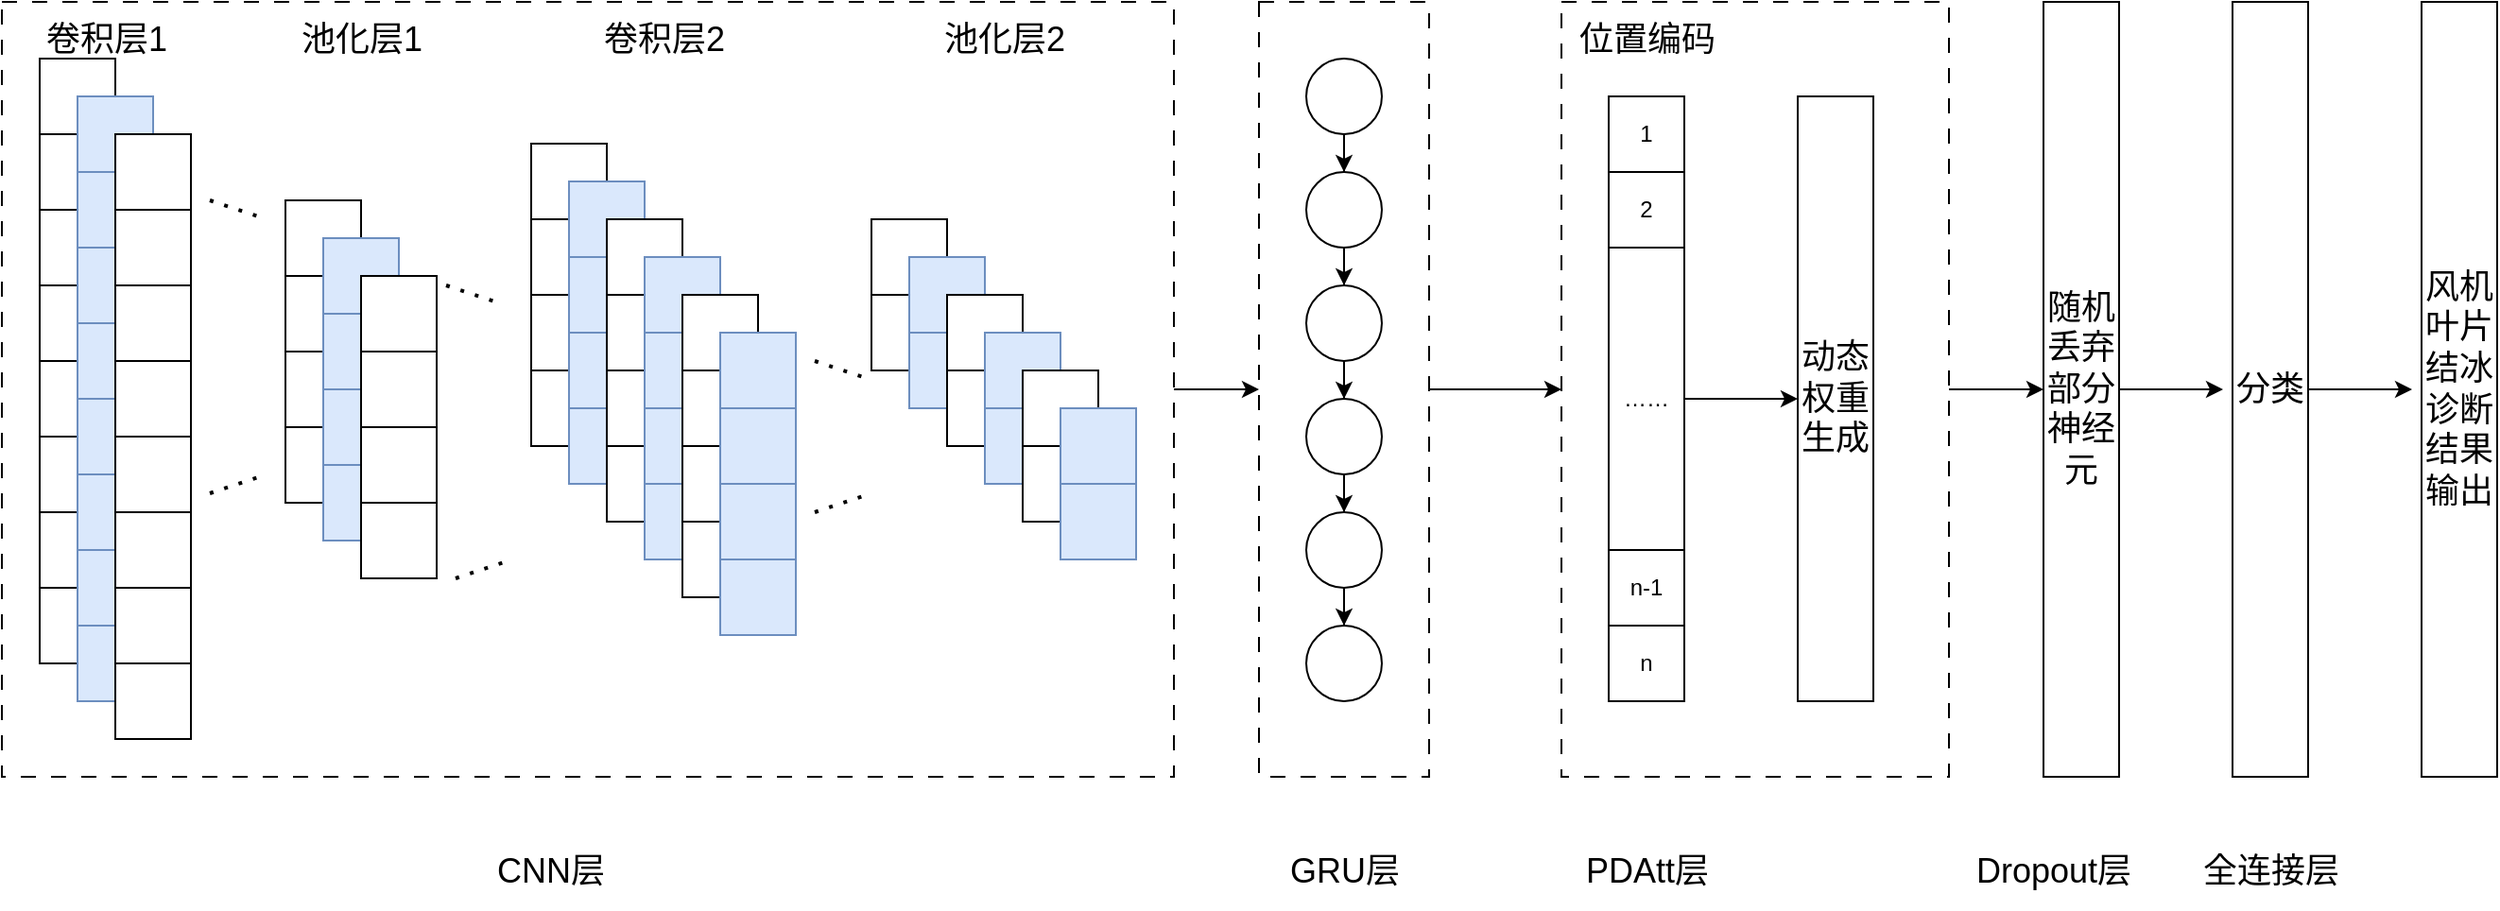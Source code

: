 <mxfile version="26.2.14">
  <diagram name="第 1 页" id="3qfA8Mtb4AT6Ri3JGO9B">
    <mxGraphModel dx="1866" dy="1035" grid="1" gridSize="10" guides="1" tooltips="1" connect="1" arrows="1" fold="1" page="1" pageScale="1" pageWidth="827" pageHeight="1169" math="0" shadow="0">
      <root>
        <mxCell id="0" />
        <mxCell id="1" parent="0" />
        <mxCell id="D4osHIyZ-YNcSRswqnrZ-230" style="edgeStyle=orthogonalEdgeStyle;rounded=0;orthogonalLoop=1;jettySize=auto;html=1;entryX=1;entryY=0.5;entryDx=0;entryDy=0;" parent="1" source="D4osHIyZ-YNcSRswqnrZ-218" edge="1">
          <mxGeometry relative="1" as="geometry">
            <mxPoint x="1110" y="395" as="targetPoint" />
          </mxGeometry>
        </mxCell>
        <mxCell id="D4osHIyZ-YNcSRswqnrZ-218" value="" style="rounded=0;whiteSpace=wrap;html=1;dashed=1;dashPattern=8 8;" parent="1" vertex="1">
          <mxGeometry x="855" y="190" width="205" height="410" as="geometry" />
        </mxCell>
        <mxCell id="D4osHIyZ-YNcSRswqnrZ-229" style="edgeStyle=orthogonalEdgeStyle;rounded=0;orthogonalLoop=1;jettySize=auto;html=1;entryX=0;entryY=0.5;entryDx=0;entryDy=0;" parent="1" source="D4osHIyZ-YNcSRswqnrZ-191" target="D4osHIyZ-YNcSRswqnrZ-218" edge="1">
          <mxGeometry relative="1" as="geometry" />
        </mxCell>
        <mxCell id="D4osHIyZ-YNcSRswqnrZ-191" value="" style="rounded=0;whiteSpace=wrap;html=1;dashed=1;dashPattern=8 8;" parent="1" vertex="1">
          <mxGeometry x="695" y="190" width="90" height="410" as="geometry" />
        </mxCell>
        <mxCell id="D4osHIyZ-YNcSRswqnrZ-196" style="edgeStyle=orthogonalEdgeStyle;rounded=0;orthogonalLoop=1;jettySize=auto;html=1;exitX=1;exitY=0.5;exitDx=0;exitDy=0;entryX=0;entryY=0.5;entryDx=0;entryDy=0;" parent="1" source="D4osHIyZ-YNcSRswqnrZ-190" target="D4osHIyZ-YNcSRswqnrZ-191" edge="1">
          <mxGeometry relative="1" as="geometry" />
        </mxCell>
        <mxCell id="D4osHIyZ-YNcSRswqnrZ-190" value="" style="rounded=0;whiteSpace=wrap;html=1;dashed=1;dashPattern=8 8;" parent="1" vertex="1">
          <mxGeometry x="30" y="190" width="620" height="410" as="geometry" />
        </mxCell>
        <mxCell id="D4osHIyZ-YNcSRswqnrZ-173" value="" style="group" parent="1" vertex="1" connectable="0">
          <mxGeometry x="490" y="305" width="140" height="180" as="geometry" />
        </mxCell>
        <mxCell id="D4osHIyZ-YNcSRswqnrZ-158" value="" style="rounded=0;whiteSpace=wrap;html=1;" parent="D4osHIyZ-YNcSRswqnrZ-173" vertex="1">
          <mxGeometry width="40" height="40" as="geometry" />
        </mxCell>
        <mxCell id="D4osHIyZ-YNcSRswqnrZ-159" value="" style="rounded=0;whiteSpace=wrap;html=1;" parent="D4osHIyZ-YNcSRswqnrZ-173" vertex="1">
          <mxGeometry y="40" width="40" height="40" as="geometry" />
        </mxCell>
        <mxCell id="D4osHIyZ-YNcSRswqnrZ-163" value="" style="rounded=0;whiteSpace=wrap;html=1;fillColor=#dae8fc;strokeColor=#6c8ebf;" parent="D4osHIyZ-YNcSRswqnrZ-173" vertex="1">
          <mxGeometry x="20" y="20" width="40" height="40" as="geometry" />
        </mxCell>
        <mxCell id="D4osHIyZ-YNcSRswqnrZ-164" value="" style="rounded=0;whiteSpace=wrap;html=1;fillColor=#dae8fc;strokeColor=#6c8ebf;" parent="D4osHIyZ-YNcSRswqnrZ-173" vertex="1">
          <mxGeometry x="20" y="60" width="40" height="40" as="geometry" />
        </mxCell>
        <mxCell id="D4osHIyZ-YNcSRswqnrZ-165" value="" style="rounded=0;whiteSpace=wrap;html=1;" parent="D4osHIyZ-YNcSRswqnrZ-173" vertex="1">
          <mxGeometry x="40" y="40" width="40" height="40" as="geometry" />
        </mxCell>
        <mxCell id="D4osHIyZ-YNcSRswqnrZ-166" value="" style="rounded=0;whiteSpace=wrap;html=1;" parent="D4osHIyZ-YNcSRswqnrZ-173" vertex="1">
          <mxGeometry x="40" y="80" width="40" height="40" as="geometry" />
        </mxCell>
        <mxCell id="D4osHIyZ-YNcSRswqnrZ-167" value="" style="rounded=0;whiteSpace=wrap;html=1;fillColor=#dae8fc;strokeColor=#6c8ebf;" parent="D4osHIyZ-YNcSRswqnrZ-173" vertex="1">
          <mxGeometry x="60" y="60" width="40" height="40" as="geometry" />
        </mxCell>
        <mxCell id="D4osHIyZ-YNcSRswqnrZ-168" value="" style="rounded=0;whiteSpace=wrap;html=1;fillColor=#dae8fc;strokeColor=#6c8ebf;" parent="D4osHIyZ-YNcSRswqnrZ-173" vertex="1">
          <mxGeometry x="60" y="100" width="40" height="40" as="geometry" />
        </mxCell>
        <mxCell id="D4osHIyZ-YNcSRswqnrZ-169" value="" style="rounded=0;whiteSpace=wrap;html=1;" parent="D4osHIyZ-YNcSRswqnrZ-173" vertex="1">
          <mxGeometry x="80" y="80" width="40" height="40" as="geometry" />
        </mxCell>
        <mxCell id="D4osHIyZ-YNcSRswqnrZ-170" value="" style="rounded=0;whiteSpace=wrap;html=1;" parent="D4osHIyZ-YNcSRswqnrZ-173" vertex="1">
          <mxGeometry x="80" y="120" width="40" height="40" as="geometry" />
        </mxCell>
        <mxCell id="D4osHIyZ-YNcSRswqnrZ-171" value="" style="rounded=0;whiteSpace=wrap;html=1;fillColor=#dae8fc;strokeColor=#6c8ebf;" parent="D4osHIyZ-YNcSRswqnrZ-173" vertex="1">
          <mxGeometry x="100" y="100" width="40" height="40" as="geometry" />
        </mxCell>
        <mxCell id="D4osHIyZ-YNcSRswqnrZ-172" value="" style="rounded=0;whiteSpace=wrap;html=1;fillColor=#dae8fc;strokeColor=#6c8ebf;" parent="D4osHIyZ-YNcSRswqnrZ-173" vertex="1">
          <mxGeometry x="100" y="140" width="40" height="40" as="geometry" />
        </mxCell>
        <mxCell id="D4osHIyZ-YNcSRswqnrZ-174" value="" style="group" parent="1" vertex="1" connectable="0">
          <mxGeometry x="310" y="265" width="140" height="260" as="geometry" />
        </mxCell>
        <mxCell id="D4osHIyZ-YNcSRswqnrZ-41" value="" style="rounded=0;whiteSpace=wrap;html=1;" parent="D4osHIyZ-YNcSRswqnrZ-174" vertex="1">
          <mxGeometry width="40" height="40" as="geometry" />
        </mxCell>
        <mxCell id="D4osHIyZ-YNcSRswqnrZ-42" value="" style="rounded=0;whiteSpace=wrap;html=1;" parent="D4osHIyZ-YNcSRswqnrZ-174" vertex="1">
          <mxGeometry y="40" width="40" height="40" as="geometry" />
        </mxCell>
        <mxCell id="D4osHIyZ-YNcSRswqnrZ-43" value="" style="rounded=0;whiteSpace=wrap;html=1;" parent="D4osHIyZ-YNcSRswqnrZ-174" vertex="1">
          <mxGeometry y="80" width="40" height="40" as="geometry" />
        </mxCell>
        <mxCell id="D4osHIyZ-YNcSRswqnrZ-44" value="" style="rounded=0;whiteSpace=wrap;html=1;" parent="D4osHIyZ-YNcSRswqnrZ-174" vertex="1">
          <mxGeometry y="120" width="40" height="40" as="geometry" />
        </mxCell>
        <mxCell id="D4osHIyZ-YNcSRswqnrZ-45" value="" style="rounded=0;whiteSpace=wrap;html=1;fillColor=#dae8fc;strokeColor=#6c8ebf;" parent="D4osHIyZ-YNcSRswqnrZ-174" vertex="1">
          <mxGeometry x="20" y="20" width="40" height="40" as="geometry" />
        </mxCell>
        <mxCell id="D4osHIyZ-YNcSRswqnrZ-46" value="" style="rounded=0;whiteSpace=wrap;html=1;fillColor=#dae8fc;strokeColor=#6c8ebf;" parent="D4osHIyZ-YNcSRswqnrZ-174" vertex="1">
          <mxGeometry x="20" y="60" width="40" height="40" as="geometry" />
        </mxCell>
        <mxCell id="D4osHIyZ-YNcSRswqnrZ-47" value="" style="rounded=0;whiteSpace=wrap;html=1;fillColor=#dae8fc;strokeColor=#6c8ebf;" parent="D4osHIyZ-YNcSRswqnrZ-174" vertex="1">
          <mxGeometry x="20" y="140" width="40" height="40" as="geometry" />
        </mxCell>
        <mxCell id="D4osHIyZ-YNcSRswqnrZ-50" value="" style="rounded=0;whiteSpace=wrap;html=1;fillColor=#dae8fc;strokeColor=#6c8ebf;" parent="D4osHIyZ-YNcSRswqnrZ-174" vertex="1">
          <mxGeometry x="20" y="100" width="40" height="40" as="geometry" />
        </mxCell>
        <mxCell id="D4osHIyZ-YNcSRswqnrZ-93" value="" style="rounded=0;whiteSpace=wrap;html=1;" parent="D4osHIyZ-YNcSRswqnrZ-174" vertex="1">
          <mxGeometry x="40" y="40" width="40" height="40" as="geometry" />
        </mxCell>
        <mxCell id="D4osHIyZ-YNcSRswqnrZ-94" value="" style="rounded=0;whiteSpace=wrap;html=1;" parent="D4osHIyZ-YNcSRswqnrZ-174" vertex="1">
          <mxGeometry x="40" y="80" width="40" height="40" as="geometry" />
        </mxCell>
        <mxCell id="D4osHIyZ-YNcSRswqnrZ-95" value="" style="rounded=0;whiteSpace=wrap;html=1;" parent="D4osHIyZ-YNcSRswqnrZ-174" vertex="1">
          <mxGeometry x="40" y="160" width="40" height="40" as="geometry" />
        </mxCell>
        <mxCell id="D4osHIyZ-YNcSRswqnrZ-96" value="" style="rounded=0;whiteSpace=wrap;html=1;" parent="D4osHIyZ-YNcSRswqnrZ-174" vertex="1">
          <mxGeometry x="40" y="120" width="40" height="40" as="geometry" />
        </mxCell>
        <mxCell id="D4osHIyZ-YNcSRswqnrZ-97" value="" style="rounded=0;whiteSpace=wrap;html=1;fillColor=#dae8fc;strokeColor=#6c8ebf;" parent="D4osHIyZ-YNcSRswqnrZ-174" vertex="1">
          <mxGeometry x="60" y="60" width="40" height="40" as="geometry" />
        </mxCell>
        <mxCell id="D4osHIyZ-YNcSRswqnrZ-98" value="" style="rounded=0;whiteSpace=wrap;html=1;fillColor=#dae8fc;strokeColor=#6c8ebf;" parent="D4osHIyZ-YNcSRswqnrZ-174" vertex="1">
          <mxGeometry x="60" y="100" width="40" height="40" as="geometry" />
        </mxCell>
        <mxCell id="D4osHIyZ-YNcSRswqnrZ-99" value="" style="rounded=0;whiteSpace=wrap;html=1;fillColor=#dae8fc;strokeColor=#6c8ebf;" parent="D4osHIyZ-YNcSRswqnrZ-174" vertex="1">
          <mxGeometry x="60" y="180" width="40" height="40" as="geometry" />
        </mxCell>
        <mxCell id="D4osHIyZ-YNcSRswqnrZ-100" value="" style="rounded=0;whiteSpace=wrap;html=1;fillColor=#dae8fc;strokeColor=#6c8ebf;" parent="D4osHIyZ-YNcSRswqnrZ-174" vertex="1">
          <mxGeometry x="60" y="140" width="40" height="40" as="geometry" />
        </mxCell>
        <mxCell id="D4osHIyZ-YNcSRswqnrZ-101" value="" style="rounded=0;whiteSpace=wrap;html=1;" parent="D4osHIyZ-YNcSRswqnrZ-174" vertex="1">
          <mxGeometry x="80" y="80" width="40" height="40" as="geometry" />
        </mxCell>
        <mxCell id="D4osHIyZ-YNcSRswqnrZ-102" value="" style="rounded=0;whiteSpace=wrap;html=1;" parent="D4osHIyZ-YNcSRswqnrZ-174" vertex="1">
          <mxGeometry x="80" y="120" width="40" height="40" as="geometry" />
        </mxCell>
        <mxCell id="D4osHIyZ-YNcSRswqnrZ-103" value="" style="rounded=0;whiteSpace=wrap;html=1;" parent="D4osHIyZ-YNcSRswqnrZ-174" vertex="1">
          <mxGeometry x="80" y="200" width="40" height="40" as="geometry" />
        </mxCell>
        <mxCell id="D4osHIyZ-YNcSRswqnrZ-104" value="" style="rounded=0;whiteSpace=wrap;html=1;" parent="D4osHIyZ-YNcSRswqnrZ-174" vertex="1">
          <mxGeometry x="80" y="160" width="40" height="40" as="geometry" />
        </mxCell>
        <mxCell id="D4osHIyZ-YNcSRswqnrZ-105" value="" style="rounded=0;whiteSpace=wrap;html=1;" parent="D4osHIyZ-YNcSRswqnrZ-174" vertex="1">
          <mxGeometry x="80" y="80" width="40" height="40" as="geometry" />
        </mxCell>
        <mxCell id="D4osHIyZ-YNcSRswqnrZ-106" value="" style="rounded=0;whiteSpace=wrap;html=1;" parent="D4osHIyZ-YNcSRswqnrZ-174" vertex="1">
          <mxGeometry x="80" y="120" width="40" height="40" as="geometry" />
        </mxCell>
        <mxCell id="D4osHIyZ-YNcSRswqnrZ-107" value="" style="rounded=0;whiteSpace=wrap;html=1;" parent="D4osHIyZ-YNcSRswqnrZ-174" vertex="1">
          <mxGeometry x="80" y="200" width="40" height="40" as="geometry" />
        </mxCell>
        <mxCell id="D4osHIyZ-YNcSRswqnrZ-108" value="" style="rounded=0;whiteSpace=wrap;html=1;" parent="D4osHIyZ-YNcSRswqnrZ-174" vertex="1">
          <mxGeometry x="80" y="160" width="40" height="40" as="geometry" />
        </mxCell>
        <mxCell id="D4osHIyZ-YNcSRswqnrZ-109" value="" style="rounded=0;whiteSpace=wrap;html=1;fillColor=#dae8fc;strokeColor=#6c8ebf;" parent="D4osHIyZ-YNcSRswqnrZ-174" vertex="1">
          <mxGeometry x="100" y="100" width="40" height="40" as="geometry" />
        </mxCell>
        <mxCell id="D4osHIyZ-YNcSRswqnrZ-110" value="" style="rounded=0;whiteSpace=wrap;html=1;fillColor=#dae8fc;strokeColor=#6c8ebf;" parent="D4osHIyZ-YNcSRswqnrZ-174" vertex="1">
          <mxGeometry x="100" y="140" width="40" height="40" as="geometry" />
        </mxCell>
        <mxCell id="D4osHIyZ-YNcSRswqnrZ-111" value="" style="rounded=0;whiteSpace=wrap;html=1;fillColor=#dae8fc;strokeColor=#6c8ebf;" parent="D4osHIyZ-YNcSRswqnrZ-174" vertex="1">
          <mxGeometry x="100" y="220" width="40" height="40" as="geometry" />
        </mxCell>
        <mxCell id="D4osHIyZ-YNcSRswqnrZ-112" value="" style="rounded=0;whiteSpace=wrap;html=1;fillColor=#dae8fc;strokeColor=#6c8ebf;" parent="D4osHIyZ-YNcSRswqnrZ-174" vertex="1">
          <mxGeometry x="100" y="180" width="40" height="40" as="geometry" />
        </mxCell>
        <mxCell id="D4osHIyZ-YNcSRswqnrZ-175" value="" style="group" parent="1" vertex="1" connectable="0">
          <mxGeometry x="180" y="295" width="80" height="200" as="geometry" />
        </mxCell>
        <mxCell id="D4osHIyZ-YNcSRswqnrZ-25" value="" style="rounded=0;whiteSpace=wrap;html=1;" parent="D4osHIyZ-YNcSRswqnrZ-175" vertex="1">
          <mxGeometry width="40" height="40" as="geometry" />
        </mxCell>
        <mxCell id="D4osHIyZ-YNcSRswqnrZ-26" value="" style="rounded=0;whiteSpace=wrap;html=1;" parent="D4osHIyZ-YNcSRswqnrZ-175" vertex="1">
          <mxGeometry y="40" width="40" height="40" as="geometry" />
        </mxCell>
        <mxCell id="D4osHIyZ-YNcSRswqnrZ-27" value="" style="rounded=0;whiteSpace=wrap;html=1;" parent="D4osHIyZ-YNcSRswqnrZ-175" vertex="1">
          <mxGeometry y="80" width="40" height="40" as="geometry" />
        </mxCell>
        <mxCell id="D4osHIyZ-YNcSRswqnrZ-28" value="" style="rounded=0;whiteSpace=wrap;html=1;" parent="D4osHIyZ-YNcSRswqnrZ-175" vertex="1">
          <mxGeometry y="120" width="40" height="40" as="geometry" />
        </mxCell>
        <mxCell id="D4osHIyZ-YNcSRswqnrZ-29" value="" style="rounded=0;whiteSpace=wrap;html=1;fillColor=#dae8fc;strokeColor=#6c8ebf;" parent="D4osHIyZ-YNcSRswqnrZ-175" vertex="1">
          <mxGeometry x="20" y="20" width="40" height="40" as="geometry" />
        </mxCell>
        <mxCell id="D4osHIyZ-YNcSRswqnrZ-30" value="" style="rounded=0;whiteSpace=wrap;html=1;fillColor=#dae8fc;strokeColor=#6c8ebf;" parent="D4osHIyZ-YNcSRswqnrZ-175" vertex="1">
          <mxGeometry x="20" y="60" width="40" height="40" as="geometry" />
        </mxCell>
        <mxCell id="D4osHIyZ-YNcSRswqnrZ-31" value="" style="rounded=0;whiteSpace=wrap;html=1;fillColor=#dae8fc;strokeColor=#6c8ebf;" parent="D4osHIyZ-YNcSRswqnrZ-175" vertex="1">
          <mxGeometry x="20" y="140" width="40" height="40" as="geometry" />
        </mxCell>
        <mxCell id="D4osHIyZ-YNcSRswqnrZ-36" value="" style="rounded=0;whiteSpace=wrap;html=1;fillColor=#dae8fc;strokeColor=#6c8ebf;" parent="D4osHIyZ-YNcSRswqnrZ-175" vertex="1">
          <mxGeometry x="20" y="100" width="40" height="40" as="geometry" />
        </mxCell>
        <mxCell id="D4osHIyZ-YNcSRswqnrZ-113" value="" style="rounded=0;whiteSpace=wrap;html=1;" parent="D4osHIyZ-YNcSRswqnrZ-175" vertex="1">
          <mxGeometry x="40" y="40" width="40" height="40" as="geometry" />
        </mxCell>
        <mxCell id="D4osHIyZ-YNcSRswqnrZ-114" value="" style="rounded=0;whiteSpace=wrap;html=1;" parent="D4osHIyZ-YNcSRswqnrZ-175" vertex="1">
          <mxGeometry x="40" y="80" width="40" height="40" as="geometry" />
        </mxCell>
        <mxCell id="D4osHIyZ-YNcSRswqnrZ-115" value="" style="rounded=0;whiteSpace=wrap;html=1;" parent="D4osHIyZ-YNcSRswqnrZ-175" vertex="1">
          <mxGeometry x="40" y="160" width="40" height="40" as="geometry" />
        </mxCell>
        <mxCell id="D4osHIyZ-YNcSRswqnrZ-116" value="" style="rounded=0;whiteSpace=wrap;html=1;" parent="D4osHIyZ-YNcSRswqnrZ-175" vertex="1">
          <mxGeometry x="40" y="120" width="40" height="40" as="geometry" />
        </mxCell>
        <mxCell id="D4osHIyZ-YNcSRswqnrZ-176" value="" style="group" parent="1" vertex="1" connectable="0">
          <mxGeometry x="50" y="220" width="80" height="360" as="geometry" />
        </mxCell>
        <mxCell id="D4osHIyZ-YNcSRswqnrZ-1" value="" style="rounded=0;whiteSpace=wrap;html=1;" parent="D4osHIyZ-YNcSRswqnrZ-176" vertex="1">
          <mxGeometry width="40" height="40" as="geometry" />
        </mxCell>
        <mxCell id="D4osHIyZ-YNcSRswqnrZ-2" value="" style="rounded=0;whiteSpace=wrap;html=1;" parent="D4osHIyZ-YNcSRswqnrZ-176" vertex="1">
          <mxGeometry y="40" width="40" height="40" as="geometry" />
        </mxCell>
        <mxCell id="D4osHIyZ-YNcSRswqnrZ-3" value="" style="rounded=0;whiteSpace=wrap;html=1;" parent="D4osHIyZ-YNcSRswqnrZ-176" vertex="1">
          <mxGeometry y="80" width="40" height="40" as="geometry" />
        </mxCell>
        <mxCell id="D4osHIyZ-YNcSRswqnrZ-4" value="" style="rounded=0;whiteSpace=wrap;html=1;" parent="D4osHIyZ-YNcSRswqnrZ-176" vertex="1">
          <mxGeometry y="120" width="40" height="40" as="geometry" />
        </mxCell>
        <mxCell id="D4osHIyZ-YNcSRswqnrZ-5" value="" style="rounded=0;whiteSpace=wrap;html=1;" parent="D4osHIyZ-YNcSRswqnrZ-176" vertex="1">
          <mxGeometry y="160" width="40" height="40" as="geometry" />
        </mxCell>
        <mxCell id="D4osHIyZ-YNcSRswqnrZ-6" value="" style="rounded=0;whiteSpace=wrap;html=1;" parent="D4osHIyZ-YNcSRswqnrZ-176" vertex="1">
          <mxGeometry y="200" width="40" height="40" as="geometry" />
        </mxCell>
        <mxCell id="D4osHIyZ-YNcSRswqnrZ-7" value="" style="rounded=0;whiteSpace=wrap;html=1;" parent="D4osHIyZ-YNcSRswqnrZ-176" vertex="1">
          <mxGeometry y="240" width="40" height="40" as="geometry" />
        </mxCell>
        <mxCell id="D4osHIyZ-YNcSRswqnrZ-8" value="" style="rounded=0;whiteSpace=wrap;html=1;" parent="D4osHIyZ-YNcSRswqnrZ-176" vertex="1">
          <mxGeometry y="280" width="40" height="40" as="geometry" />
        </mxCell>
        <mxCell id="D4osHIyZ-YNcSRswqnrZ-9" value="" style="rounded=0;whiteSpace=wrap;html=1;fillColor=#dae8fc;strokeColor=#6c8ebf;" parent="D4osHIyZ-YNcSRswqnrZ-176" vertex="1">
          <mxGeometry x="20" y="20" width="40" height="40" as="geometry" />
        </mxCell>
        <mxCell id="D4osHIyZ-YNcSRswqnrZ-10" value="" style="rounded=0;whiteSpace=wrap;html=1;fillColor=#dae8fc;strokeColor=#6c8ebf;" parent="D4osHIyZ-YNcSRswqnrZ-176" vertex="1">
          <mxGeometry x="20" y="60" width="40" height="40" as="geometry" />
        </mxCell>
        <mxCell id="D4osHIyZ-YNcSRswqnrZ-11" value="" style="rounded=0;whiteSpace=wrap;html=1;fillColor=#dae8fc;strokeColor=#6c8ebf;" parent="D4osHIyZ-YNcSRswqnrZ-176" vertex="1">
          <mxGeometry x="20" y="100" width="40" height="40" as="geometry" />
        </mxCell>
        <mxCell id="D4osHIyZ-YNcSRswqnrZ-12" value="" style="rounded=0;whiteSpace=wrap;html=1;fillColor=#dae8fc;strokeColor=#6c8ebf;" parent="D4osHIyZ-YNcSRswqnrZ-176" vertex="1">
          <mxGeometry x="20" y="140" width="40" height="40" as="geometry" />
        </mxCell>
        <mxCell id="D4osHIyZ-YNcSRswqnrZ-13" value="" style="rounded=0;whiteSpace=wrap;html=1;fillColor=#dae8fc;strokeColor=#6c8ebf;" parent="D4osHIyZ-YNcSRswqnrZ-176" vertex="1">
          <mxGeometry x="20" y="180" width="40" height="40" as="geometry" />
        </mxCell>
        <mxCell id="D4osHIyZ-YNcSRswqnrZ-14" value="" style="rounded=0;whiteSpace=wrap;html=1;fillColor=#dae8fc;strokeColor=#6c8ebf;" parent="D4osHIyZ-YNcSRswqnrZ-176" vertex="1">
          <mxGeometry x="20" y="220" width="40" height="40" as="geometry" />
        </mxCell>
        <mxCell id="D4osHIyZ-YNcSRswqnrZ-15" value="" style="rounded=0;whiteSpace=wrap;html=1;fillColor=#dae8fc;strokeColor=#6c8ebf;" parent="D4osHIyZ-YNcSRswqnrZ-176" vertex="1">
          <mxGeometry x="20" y="260" width="40" height="40" as="geometry" />
        </mxCell>
        <mxCell id="D4osHIyZ-YNcSRswqnrZ-16" value="" style="rounded=0;whiteSpace=wrap;html=1;fillColor=#dae8fc;strokeColor=#6c8ebf;" parent="D4osHIyZ-YNcSRswqnrZ-176" vertex="1">
          <mxGeometry x="20" y="300" width="40" height="40" as="geometry" />
        </mxCell>
        <mxCell id="D4osHIyZ-YNcSRswqnrZ-17" value="" style="rounded=0;whiteSpace=wrap;html=1;" parent="D4osHIyZ-YNcSRswqnrZ-176" vertex="1">
          <mxGeometry x="40" y="40" width="40" height="40" as="geometry" />
        </mxCell>
        <mxCell id="D4osHIyZ-YNcSRswqnrZ-18" value="" style="rounded=0;whiteSpace=wrap;html=1;" parent="D4osHIyZ-YNcSRswqnrZ-176" vertex="1">
          <mxGeometry x="40" y="80" width="40" height="40" as="geometry" />
        </mxCell>
        <mxCell id="D4osHIyZ-YNcSRswqnrZ-19" value="" style="rounded=0;whiteSpace=wrap;html=1;" parent="D4osHIyZ-YNcSRswqnrZ-176" vertex="1">
          <mxGeometry x="40" y="120" width="40" height="40" as="geometry" />
        </mxCell>
        <mxCell id="D4osHIyZ-YNcSRswqnrZ-20" value="" style="rounded=0;whiteSpace=wrap;html=1;" parent="D4osHIyZ-YNcSRswqnrZ-176" vertex="1">
          <mxGeometry x="40" y="160" width="40" height="40" as="geometry" />
        </mxCell>
        <mxCell id="D4osHIyZ-YNcSRswqnrZ-21" value="" style="rounded=0;whiteSpace=wrap;html=1;" parent="D4osHIyZ-YNcSRswqnrZ-176" vertex="1">
          <mxGeometry x="40" y="200" width="40" height="40" as="geometry" />
        </mxCell>
        <mxCell id="D4osHIyZ-YNcSRswqnrZ-22" value="" style="rounded=0;whiteSpace=wrap;html=1;" parent="D4osHIyZ-YNcSRswqnrZ-176" vertex="1">
          <mxGeometry x="40" y="240" width="40" height="40" as="geometry" />
        </mxCell>
        <mxCell id="D4osHIyZ-YNcSRswqnrZ-23" value="" style="rounded=0;whiteSpace=wrap;html=1;" parent="D4osHIyZ-YNcSRswqnrZ-176" vertex="1">
          <mxGeometry x="40" y="280" width="40" height="40" as="geometry" />
        </mxCell>
        <mxCell id="D4osHIyZ-YNcSRswqnrZ-24" value="" style="rounded=0;whiteSpace=wrap;html=1;" parent="D4osHIyZ-YNcSRswqnrZ-176" vertex="1">
          <mxGeometry x="40" y="320" width="40" height="40" as="geometry" />
        </mxCell>
        <mxCell id="D4osHIyZ-YNcSRswqnrZ-179" style="edgeStyle=orthogonalEdgeStyle;rounded=0;orthogonalLoop=1;jettySize=auto;html=1;entryX=0.5;entryY=0;entryDx=0;entryDy=0;" parent="1" source="D4osHIyZ-YNcSRswqnrZ-177" target="D4osHIyZ-YNcSRswqnrZ-178" edge="1">
          <mxGeometry relative="1" as="geometry" />
        </mxCell>
        <mxCell id="D4osHIyZ-YNcSRswqnrZ-177" value="" style="ellipse;whiteSpace=wrap;html=1;aspect=fixed;" parent="1" vertex="1">
          <mxGeometry x="720" y="280" width="40" height="40" as="geometry" />
        </mxCell>
        <mxCell id="D4osHIyZ-YNcSRswqnrZ-181" style="edgeStyle=orthogonalEdgeStyle;rounded=0;orthogonalLoop=1;jettySize=auto;html=1;entryX=0.5;entryY=0;entryDx=0;entryDy=0;" parent="1" source="D4osHIyZ-YNcSRswqnrZ-178" target="D4osHIyZ-YNcSRswqnrZ-180" edge="1">
          <mxGeometry relative="1" as="geometry" />
        </mxCell>
        <mxCell id="D4osHIyZ-YNcSRswqnrZ-178" value="" style="ellipse;whiteSpace=wrap;html=1;aspect=fixed;" parent="1" vertex="1">
          <mxGeometry x="720" y="340" width="40" height="40" as="geometry" />
        </mxCell>
        <mxCell id="D4osHIyZ-YNcSRswqnrZ-187" style="edgeStyle=orthogonalEdgeStyle;rounded=0;orthogonalLoop=1;jettySize=auto;html=1;entryX=0.5;entryY=0;entryDx=0;entryDy=0;" parent="1" source="D4osHIyZ-YNcSRswqnrZ-180" target="D4osHIyZ-YNcSRswqnrZ-183" edge="1">
          <mxGeometry relative="1" as="geometry" />
        </mxCell>
        <mxCell id="D4osHIyZ-YNcSRswqnrZ-180" value="" style="ellipse;whiteSpace=wrap;html=1;aspect=fixed;" parent="1" vertex="1">
          <mxGeometry x="720" y="400" width="40" height="40" as="geometry" />
        </mxCell>
        <mxCell id="D4osHIyZ-YNcSRswqnrZ-182" style="edgeStyle=orthogonalEdgeStyle;rounded=0;orthogonalLoop=1;jettySize=auto;html=1;entryX=0.5;entryY=0;entryDx=0;entryDy=0;" parent="1" source="D4osHIyZ-YNcSRswqnrZ-183" target="D4osHIyZ-YNcSRswqnrZ-185" edge="1">
          <mxGeometry relative="1" as="geometry" />
        </mxCell>
        <mxCell id="D4osHIyZ-YNcSRswqnrZ-183" value="" style="ellipse;whiteSpace=wrap;html=1;aspect=fixed;" parent="1" vertex="1">
          <mxGeometry x="720" y="460" width="40" height="40" as="geometry" />
        </mxCell>
        <mxCell id="D4osHIyZ-YNcSRswqnrZ-185" value="" style="ellipse;whiteSpace=wrap;html=1;aspect=fixed;" parent="1" vertex="1">
          <mxGeometry x="720" y="520" width="40" height="40" as="geometry" />
        </mxCell>
        <mxCell id="D4osHIyZ-YNcSRswqnrZ-193" style="edgeStyle=orthogonalEdgeStyle;rounded=0;orthogonalLoop=1;jettySize=auto;html=1;entryX=0.5;entryY=0;entryDx=0;entryDy=0;" parent="1" source="D4osHIyZ-YNcSRswqnrZ-192" target="D4osHIyZ-YNcSRswqnrZ-177" edge="1">
          <mxGeometry relative="1" as="geometry" />
        </mxCell>
        <mxCell id="D4osHIyZ-YNcSRswqnrZ-192" value="" style="ellipse;whiteSpace=wrap;html=1;aspect=fixed;" parent="1" vertex="1">
          <mxGeometry x="720" y="220" width="40" height="40" as="geometry" />
        </mxCell>
        <mxCell id="D4osHIyZ-YNcSRswqnrZ-231" style="edgeStyle=orthogonalEdgeStyle;rounded=0;orthogonalLoop=1;jettySize=auto;html=1;entryX=1;entryY=0.5;entryDx=0;entryDy=0;" parent="1" edge="1">
          <mxGeometry relative="1" as="geometry">
            <mxPoint x="1150" y="395" as="sourcePoint" />
            <mxPoint x="1205" y="395" as="targetPoint" />
          </mxGeometry>
        </mxCell>
        <mxCell id="D4osHIyZ-YNcSRswqnrZ-197" value="&lt;font style=&quot;font-size: 18px;&quot;&gt;CNN层&lt;/font&gt;" style="text;html=1;align=center;verticalAlign=middle;resizable=0;points=[];autosize=1;strokeColor=none;fillColor=none;" parent="1" vertex="1">
          <mxGeometry x="280" y="630" width="80" height="40" as="geometry" />
        </mxCell>
        <mxCell id="D4osHIyZ-YNcSRswqnrZ-198" value="&lt;font style=&quot;font-size: 18px;&quot;&gt;卷积层1&lt;/font&gt;" style="text;html=1;align=center;verticalAlign=middle;resizable=0;points=[];autosize=1;strokeColor=none;fillColor=none;" parent="1" vertex="1">
          <mxGeometry x="40" y="190" width="90" height="40" as="geometry" />
        </mxCell>
        <mxCell id="D4osHIyZ-YNcSRswqnrZ-199" value="&lt;font style=&quot;font-size: 18px;&quot;&gt;池化层1&lt;/font&gt;" style="text;html=1;align=center;verticalAlign=middle;resizable=0;points=[];autosize=1;strokeColor=none;fillColor=none;" parent="1" vertex="1">
          <mxGeometry x="175" y="190" width="90" height="40" as="geometry" />
        </mxCell>
        <mxCell id="D4osHIyZ-YNcSRswqnrZ-200" value="&lt;font style=&quot;font-size: 18px;&quot;&gt;卷积层2&lt;/font&gt;" style="text;html=1;align=center;verticalAlign=middle;resizable=0;points=[];autosize=1;strokeColor=none;fillColor=none;" parent="1" vertex="1">
          <mxGeometry x="335" y="190" width="90" height="40" as="geometry" />
        </mxCell>
        <mxCell id="D4osHIyZ-YNcSRswqnrZ-201" value="&lt;font style=&quot;font-size: 18px;&quot;&gt;池化层2&lt;/font&gt;" style="text;html=1;align=center;verticalAlign=middle;resizable=0;points=[];autosize=1;strokeColor=none;fillColor=none;" parent="1" vertex="1">
          <mxGeometry x="515" y="190" width="90" height="40" as="geometry" />
        </mxCell>
        <mxCell id="D4osHIyZ-YNcSRswqnrZ-202" value="&lt;font style=&quot;font-size: 18px;&quot;&gt;GRU层&lt;/font&gt;" style="text;html=1;align=center;verticalAlign=middle;resizable=0;points=[];autosize=1;strokeColor=none;fillColor=none;" parent="1" vertex="1">
          <mxGeometry x="700" y="630" width="80" height="40" as="geometry" />
        </mxCell>
        <mxCell id="D4osHIyZ-YNcSRswqnrZ-203" value="&lt;font style=&quot;font-size: 18px;&quot;&gt;PDAtt层&lt;/font&gt;" style="text;html=1;align=center;verticalAlign=middle;resizable=0;points=[];autosize=1;strokeColor=none;fillColor=none;" parent="1" vertex="1">
          <mxGeometry x="855" y="630" width="90" height="40" as="geometry" />
        </mxCell>
        <mxCell id="D4osHIyZ-YNcSRswqnrZ-204" value="&lt;font style=&quot;font-size: 18px;&quot;&gt;Dropout层&lt;/font&gt;" style="text;html=1;align=center;verticalAlign=middle;resizable=0;points=[];autosize=1;strokeColor=none;fillColor=none;" parent="1" vertex="1">
          <mxGeometry x="1060" y="630" width="110" height="40" as="geometry" />
        </mxCell>
        <mxCell id="D4osHIyZ-YNcSRswqnrZ-232" style="edgeStyle=orthogonalEdgeStyle;rounded=0;orthogonalLoop=1;jettySize=auto;html=1;entryX=1;entryY=0.5;entryDx=0;entryDy=0;" parent="1" edge="1">
          <mxGeometry relative="1" as="geometry">
            <mxPoint x="1245" y="395" as="sourcePoint" />
            <mxPoint x="1305" y="395" as="targetPoint" />
          </mxGeometry>
        </mxCell>
        <mxCell id="D4osHIyZ-YNcSRswqnrZ-211" value="n" style="rounded=0;whiteSpace=wrap;html=1;" parent="1" vertex="1">
          <mxGeometry x="880" y="520" width="40" height="40" as="geometry" />
        </mxCell>
        <mxCell id="D4osHIyZ-YNcSRswqnrZ-212" value="n-1" style="rounded=0;whiteSpace=wrap;html=1;" parent="1" vertex="1">
          <mxGeometry x="880" y="480" width="40" height="40" as="geometry" />
        </mxCell>
        <mxCell id="D4osHIyZ-YNcSRswqnrZ-214" value="1" style="rounded=0;whiteSpace=wrap;html=1;" parent="1" vertex="1">
          <mxGeometry x="880" y="240" width="40" height="40" as="geometry" />
        </mxCell>
        <mxCell id="D4osHIyZ-YNcSRswqnrZ-215" value="2" style="rounded=0;whiteSpace=wrap;html=1;" parent="1" vertex="1">
          <mxGeometry x="880" y="280" width="40" height="40" as="geometry" />
        </mxCell>
        <mxCell id="D4osHIyZ-YNcSRswqnrZ-240" style="edgeStyle=orthogonalEdgeStyle;rounded=0;orthogonalLoop=1;jettySize=auto;html=1;" parent="1" source="D4osHIyZ-YNcSRswqnrZ-216" target="D4osHIyZ-YNcSRswqnrZ-239" edge="1">
          <mxGeometry relative="1" as="geometry" />
        </mxCell>
        <mxCell id="D4osHIyZ-YNcSRswqnrZ-216" value="……" style="rounded=0;whiteSpace=wrap;html=1;" parent="1" vertex="1">
          <mxGeometry x="880" y="320" width="40" height="160" as="geometry" />
        </mxCell>
        <mxCell id="D4osHIyZ-YNcSRswqnrZ-217" value="&lt;font style=&quot;font-size: 18px;&quot;&gt;位置编码&lt;/font&gt;" style="text;html=1;align=center;verticalAlign=middle;resizable=0;points=[];autosize=1;strokeColor=none;fillColor=none;" parent="1" vertex="1">
          <mxGeometry x="850" y="190" width="100" height="40" as="geometry" />
        </mxCell>
        <mxCell id="D4osHIyZ-YNcSRswqnrZ-235" value="&lt;font style=&quot;font-size: 18px;&quot;&gt;风机叶片结冰诊断结果输出&lt;/font&gt;" style="rounded=0;whiteSpace=wrap;html=1;" parent="1" vertex="1">
          <mxGeometry x="1310" y="190" width="40" height="410" as="geometry" />
        </mxCell>
        <mxCell id="D4osHIyZ-YNcSRswqnrZ-236" value="&lt;font style=&quot;font-size: 18px;&quot;&gt;分类&lt;/font&gt;" style="rounded=0;whiteSpace=wrap;html=1;" parent="1" vertex="1">
          <mxGeometry x="1210" y="190" width="40" height="410" as="geometry" />
        </mxCell>
        <mxCell id="D4osHIyZ-YNcSRswqnrZ-237" value="&lt;font style=&quot;font-size: 18px;&quot;&gt;全连接层&lt;/font&gt;" style="text;html=1;align=center;verticalAlign=middle;resizable=0;points=[];autosize=1;strokeColor=none;fillColor=none;" parent="1" vertex="1">
          <mxGeometry x="1180" y="630" width="100" height="40" as="geometry" />
        </mxCell>
        <mxCell id="D4osHIyZ-YNcSRswqnrZ-238" value="&lt;font style=&quot;font-size: 18px;&quot;&gt;随机丢弃部分神经元&lt;/font&gt;" style="rounded=0;whiteSpace=wrap;html=1;" parent="1" vertex="1">
          <mxGeometry x="1110" y="190" width="40" height="410" as="geometry" />
        </mxCell>
        <mxCell id="D4osHIyZ-YNcSRswqnrZ-239" value="&lt;font style=&quot;font-size: 18px;&quot;&gt;动态权重生成&lt;/font&gt;" style="rounded=0;whiteSpace=wrap;html=1;" parent="1" vertex="1">
          <mxGeometry x="980" y="240" width="40" height="320" as="geometry" />
        </mxCell>
        <mxCell id="l1kBNgppY7Q0AlLtdItp-3" value="" style="endArrow=none;dashed=1;html=1;dashPattern=1 3;strokeWidth=2;rounded=0;" edge="1" parent="1">
          <mxGeometry width="50" height="50" relative="1" as="geometry">
            <mxPoint x="140" y="295" as="sourcePoint" />
            <mxPoint x="170" y="305" as="targetPoint" />
          </mxGeometry>
        </mxCell>
        <mxCell id="l1kBNgppY7Q0AlLtdItp-7" value="" style="endArrow=none;dashed=1;html=1;dashPattern=1 3;strokeWidth=2;rounded=0;" edge="1" parent="1">
          <mxGeometry width="50" height="50" relative="1" as="geometry">
            <mxPoint x="140" y="450" as="sourcePoint" />
            <mxPoint x="170" y="440" as="targetPoint" />
          </mxGeometry>
        </mxCell>
        <mxCell id="l1kBNgppY7Q0AlLtdItp-8" value="" style="endArrow=none;dashed=1;html=1;dashPattern=1 3;strokeWidth=2;rounded=0;" edge="1" parent="1">
          <mxGeometry width="50" height="50" relative="1" as="geometry">
            <mxPoint x="265" y="340" as="sourcePoint" />
            <mxPoint x="295" y="350" as="targetPoint" />
          </mxGeometry>
        </mxCell>
        <mxCell id="l1kBNgppY7Q0AlLtdItp-9" value="" style="endArrow=none;dashed=1;html=1;dashPattern=1 3;strokeWidth=2;rounded=0;" edge="1" parent="1">
          <mxGeometry width="50" height="50" relative="1" as="geometry">
            <mxPoint x="270" y="495" as="sourcePoint" />
            <mxPoint x="300" y="485" as="targetPoint" />
          </mxGeometry>
        </mxCell>
        <mxCell id="l1kBNgppY7Q0AlLtdItp-10" value="" style="endArrow=none;dashed=1;html=1;dashPattern=1 3;strokeWidth=2;rounded=0;" edge="1" parent="1">
          <mxGeometry width="50" height="50" relative="1" as="geometry">
            <mxPoint x="460" y="380" as="sourcePoint" />
            <mxPoint x="490" y="390" as="targetPoint" />
          </mxGeometry>
        </mxCell>
        <mxCell id="l1kBNgppY7Q0AlLtdItp-11" value="" style="endArrow=none;dashed=1;html=1;dashPattern=1 3;strokeWidth=2;rounded=0;" edge="1" parent="1">
          <mxGeometry width="50" height="50" relative="1" as="geometry">
            <mxPoint x="460" y="460" as="sourcePoint" />
            <mxPoint x="490" y="450" as="targetPoint" />
          </mxGeometry>
        </mxCell>
      </root>
    </mxGraphModel>
  </diagram>
</mxfile>
